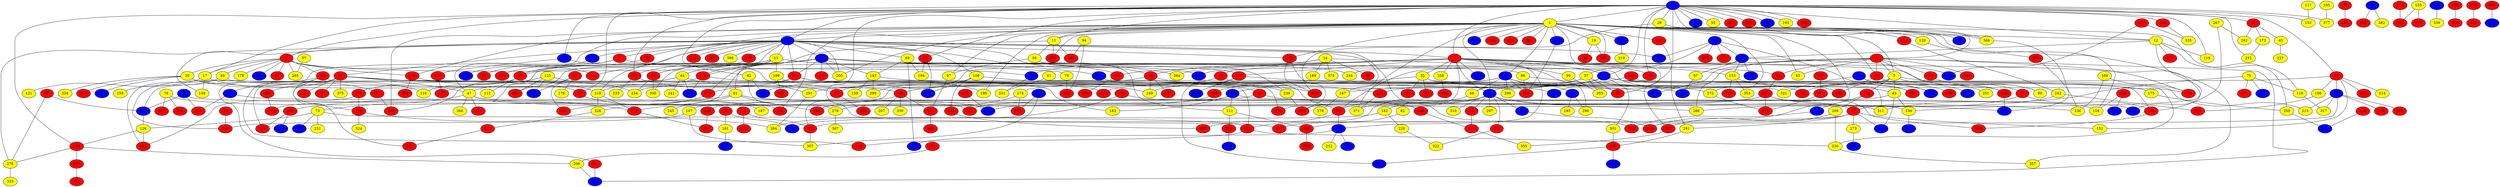 graph {
0 [style = filled fillcolor = blue];
1 [style = filled fillcolor = yellow];
2 [style = filled fillcolor = blue];
3 [style = filled fillcolor = red];
4 [style = filled fillcolor = red];
5 [style = filled fillcolor = yellow];
6 [style = filled fillcolor = red];
7 [style = filled fillcolor = red];
8 [style = filled fillcolor = blue];
9 [style = filled fillcolor = blue];
10 [style = filled fillcolor = blue];
11 [style = filled fillcolor = yellow];
12 [style = filled fillcolor = yellow];
13 [style = filled fillcolor = yellow];
14 [style = filled fillcolor = yellow];
15 [style = filled fillcolor = blue];
16 [style = filled fillcolor = blue];
17 [style = filled fillcolor = yellow];
18 [style = filled fillcolor = red];
19 [style = filled fillcolor = yellow];
20 [style = filled fillcolor = red];
21 [style = filled fillcolor = red];
22 [style = filled fillcolor = red];
23 [style = filled fillcolor = red];
24 [style = filled fillcolor = red];
25 [style = filled fillcolor = red];
26 [style = filled fillcolor = blue];
27 [style = filled fillcolor = blue];
28 [style = filled fillcolor = blue];
29 [style = filled fillcolor = yellow];
30 [style = filled fillcolor = yellow];
31 [style = filled fillcolor = red];
32 [style = filled fillcolor = blue];
33 [style = filled fillcolor = red];
34 [style = filled fillcolor = red];
35 [style = filled fillcolor = yellow];
36 [style = filled fillcolor = red];
37 [style = filled fillcolor = yellow];
38 [style = filled fillcolor = blue];
39 [style = filled fillcolor = red];
40 [style = filled fillcolor = yellow];
41 [style = filled fillcolor = yellow];
42 [style = filled fillcolor = yellow];
43 [style = filled fillcolor = yellow];
44 [style = filled fillcolor = yellow];
45 [style = filled fillcolor = yellow];
46 [style = filled fillcolor = red];
47 [style = filled fillcolor = yellow];
48 [style = filled fillcolor = blue];
49 [style = filled fillcolor = red];
50 [style = filled fillcolor = red];
51 [style = filled fillcolor = red];
52 [style = filled fillcolor = red];
53 [style = filled fillcolor = red];
54 [style = filled fillcolor = red];
55 [style = filled fillcolor = yellow];
56 [style = filled fillcolor = yellow];
57 [style = filled fillcolor = yellow];
58 [style = filled fillcolor = red];
59 [style = filled fillcolor = red];
60 [style = filled fillcolor = blue];
61 [style = filled fillcolor = yellow];
62 [style = filled fillcolor = red];
63 [style = filled fillcolor = red];
64 [style = filled fillcolor = blue];
65 [style = filled fillcolor = yellow];
66 [style = filled fillcolor = yellow];
67 [style = filled fillcolor = red];
68 [style = filled fillcolor = red];
69 [style = filled fillcolor = yellow];
70 [style = filled fillcolor = red];
71 [style = filled fillcolor = red];
72 [style = filled fillcolor = red];
73 [style = filled fillcolor = yellow];
74 [style = filled fillcolor = red];
75 [style = filled fillcolor = yellow];
76 [style = filled fillcolor = yellow];
77 [style = filled fillcolor = red];
78 [style = filled fillcolor = blue];
79 [style = filled fillcolor = yellow];
80 [style = filled fillcolor = blue];
81 [style = filled fillcolor = red];
82 [style = filled fillcolor = yellow];
83 [style = filled fillcolor = blue];
84 [style = filled fillcolor = red];
85 [style = filled fillcolor = red];
86 [style = filled fillcolor = yellow];
87 [style = filled fillcolor = yellow];
88 [style = filled fillcolor = red];
89 [style = filled fillcolor = red];
90 [style = filled fillcolor = yellow];
91 [style = filled fillcolor = red];
92 [style = filled fillcolor = red];
93 [style = filled fillcolor = red];
94 [style = filled fillcolor = yellow];
95 [style = filled fillcolor = red];
96 [style = filled fillcolor = blue];
97 [style = filled fillcolor = yellow];
98 [style = filled fillcolor = red];
99 [style = filled fillcolor = yellow];
100 [style = filled fillcolor = blue];
101 [style = filled fillcolor = red];
102 [style = filled fillcolor = red];
103 [style = filled fillcolor = blue];
104 [style = filled fillcolor = blue];
105 [style = filled fillcolor = yellow];
106 [style = filled fillcolor = red];
107 [style = filled fillcolor = yellow];
108 [style = filled fillcolor = yellow];
109 [style = filled fillcolor = red];
110 [style = filled fillcolor = yellow];
111 [style = filled fillcolor = yellow];
112 [style = filled fillcolor = yellow];
113 [style = filled fillcolor = red];
114 [style = filled fillcolor = red];
115 [style = filled fillcolor = red];
116 [style = filled fillcolor = yellow];
117 [style = filled fillcolor = yellow];
118 [style = filled fillcolor = yellow];
119 [style = filled fillcolor = red];
120 [style = filled fillcolor = yellow];
121 [style = filled fillcolor = yellow];
122 [style = filled fillcolor = red];
123 [style = filled fillcolor = yellow];
124 [style = filled fillcolor = blue];
125 [style = filled fillcolor = blue];
126 [style = filled fillcolor = yellow];
127 [style = filled fillcolor = red];
128 [style = filled fillcolor = red];
129 [style = filled fillcolor = red];
130 [style = filled fillcolor = red];
131 [style = filled fillcolor = red];
132 [style = filled fillcolor = yellow];
133 [style = filled fillcolor = blue];
134 [style = filled fillcolor = red];
135 [style = filled fillcolor = red];
136 [style = filled fillcolor = yellow];
137 [style = filled fillcolor = blue];
138 [style = filled fillcolor = blue];
139 [style = filled fillcolor = red];
140 [style = filled fillcolor = red];
141 [style = filled fillcolor = yellow];
142 [style = filled fillcolor = red];
143 [style = filled fillcolor = yellow];
144 [style = filled fillcolor = red];
145 [style = filled fillcolor = red];
146 [style = filled fillcolor = red];
147 [style = filled fillcolor = red];
148 [style = filled fillcolor = red];
149 [style = filled fillcolor = yellow];
150 [style = filled fillcolor = red];
151 [style = filled fillcolor = red];
152 [style = filled fillcolor = yellow];
153 [style = filled fillcolor = yellow];
154 [style = filled fillcolor = red];
155 [style = filled fillcolor = yellow];
156 [style = filled fillcolor = red];
157 [style = filled fillcolor = red];
158 [style = filled fillcolor = yellow];
159 [style = filled fillcolor = yellow];
160 [style = filled fillcolor = blue];
161 [style = filled fillcolor = red];
162 [style = filled fillcolor = blue];
163 [style = filled fillcolor = blue];
164 [style = filled fillcolor = red];
165 [style = filled fillcolor = red];
166 [style = filled fillcolor = yellow];
167 [style = filled fillcolor = yellow];
168 [style = filled fillcolor = red];
169 [style = filled fillcolor = yellow];
170 [style = filled fillcolor = blue];
171 [style = filled fillcolor = red];
172 [style = filled fillcolor = yellow];
173 [style = filled fillcolor = red];
174 [style = filled fillcolor = yellow];
175 [style = filled fillcolor = yellow];
176 [style = filled fillcolor = yellow];
177 [style = filled fillcolor = red];
178 [style = filled fillcolor = yellow];
179 [style = filled fillcolor = red];
180 [style = filled fillcolor = red];
181 [style = filled fillcolor = yellow];
182 [style = filled fillcolor = yellow];
183 [style = filled fillcolor = yellow];
184 [style = filled fillcolor = red];
185 [style = filled fillcolor = yellow];
186 [style = filled fillcolor = red];
187 [style = filled fillcolor = yellow];
188 [style = filled fillcolor = red];
189 [style = filled fillcolor = yellow];
190 [style = filled fillcolor = red];
191 [style = filled fillcolor = red];
192 [style = filled fillcolor = blue];
193 [style = filled fillcolor = yellow];
194 [style = filled fillcolor = yellow];
195 [style = filled fillcolor = red];
196 [style = filled fillcolor = blue];
197 [style = filled fillcolor = red];
198 [style = filled fillcolor = yellow];
199 [style = filled fillcolor = yellow];
200 [style = filled fillcolor = red];
201 [style = filled fillcolor = blue];
202 [style = filled fillcolor = red];
203 [style = filled fillcolor = yellow];
204 [style = filled fillcolor = red];
205 [style = filled fillcolor = yellow];
206 [style = filled fillcolor = yellow];
207 [style = filled fillcolor = yellow];
208 [style = filled fillcolor = red];
209 [style = filled fillcolor = yellow];
210 [style = filled fillcolor = blue];
211 [style = filled fillcolor = red];
212 [style = filled fillcolor = yellow];
213 [style = filled fillcolor = red];
214 [style = filled fillcolor = red];
215 [style = filled fillcolor = yellow];
216 [style = filled fillcolor = red];
217 [style = filled fillcolor = red];
218 [style = filled fillcolor = yellow];
219 [style = filled fillcolor = red];
220 [style = filled fillcolor = yellow];
221 [style = filled fillcolor = blue];
222 [style = filled fillcolor = blue];
223 [style = filled fillcolor = red];
224 [style = filled fillcolor = red];
225 [style = filled fillcolor = red];
226 [style = filled fillcolor = red];
227 [style = filled fillcolor = yellow];
228 [style = filled fillcolor = blue];
229 [style = filled fillcolor = blue];
230 [style = filled fillcolor = yellow];
231 [style = filled fillcolor = yellow];
232 [style = filled fillcolor = yellow];
233 [style = filled fillcolor = blue];
234 [style = filled fillcolor = yellow];
235 [style = filled fillcolor = yellow];
236 [style = filled fillcolor = red];
237 [style = filled fillcolor = red];
238 [style = filled fillcolor = red];
239 [style = filled fillcolor = yellow];
240 [style = filled fillcolor = red];
241 [style = filled fillcolor = red];
242 [style = filled fillcolor = yellow];
243 [style = filled fillcolor = red];
244 [style = filled fillcolor = yellow];
245 [style = filled fillcolor = yellow];
246 [style = filled fillcolor = red];
247 [style = filled fillcolor = blue];
248 [style = filled fillcolor = red];
249 [style = filled fillcolor = yellow];
250 [style = filled fillcolor = yellow];
251 [style = filled fillcolor = yellow];
252 [style = filled fillcolor = red];
253 [style = filled fillcolor = red];
254 [style = filled fillcolor = red];
255 [style = filled fillcolor = red];
256 [style = filled fillcolor = blue];
257 [style = filled fillcolor = red];
258 [style = filled fillcolor = yellow];
259 [style = filled fillcolor = yellow];
260 [style = filled fillcolor = yellow];
261 [style = filled fillcolor = blue];
262 [style = filled fillcolor = red];
263 [style = filled fillcolor = red];
264 [style = filled fillcolor = yellow];
265 [style = filled fillcolor = yellow];
266 [style = filled fillcolor = red];
267 [style = filled fillcolor = yellow];
268 [style = filled fillcolor = red];
269 [style = filled fillcolor = blue];
270 [style = filled fillcolor = red];
271 [style = filled fillcolor = blue];
272 [style = filled fillcolor = yellow];
273 [style = filled fillcolor = yellow];
274 [style = filled fillcolor = blue];
275 [style = filled fillcolor = red];
276 [style = filled fillcolor = yellow];
277 [style = filled fillcolor = red];
278 [style = filled fillcolor = yellow];
279 [style = filled fillcolor = yellow];
280 [style = filled fillcolor = red];
281 [style = filled fillcolor = yellow];
282 [style = filled fillcolor = yellow];
283 [style = filled fillcolor = blue];
284 [style = filled fillcolor = blue];
285 [style = filled fillcolor = red];
286 [style = filled fillcolor = yellow];
287 [style = filled fillcolor = red];
288 [style = filled fillcolor = red];
289 [style = filled fillcolor = red];
290 [style = filled fillcolor = blue];
291 [style = filled fillcolor = yellow];
292 [style = filled fillcolor = red];
293 [style = filled fillcolor = red];
294 [style = filled fillcolor = blue];
295 [style = filled fillcolor = red];
296 [style = filled fillcolor = yellow];
297 [style = filled fillcolor = yellow];
298 [style = filled fillcolor = yellow];
299 [style = filled fillcolor = yellow];
300 [style = filled fillcolor = yellow];
301 [style = filled fillcolor = yellow];
302 [style = filled fillcolor = red];
303 [style = filled fillcolor = blue];
304 [style = filled fillcolor = red];
305 [style = filled fillcolor = blue];
306 [style = filled fillcolor = red];
307 [style = filled fillcolor = yellow];
308 [style = filled fillcolor = red];
309 [style = filled fillcolor = blue];
310 [style = filled fillcolor = yellow];
311 [style = filled fillcolor = yellow];
312 [style = filled fillcolor = red];
313 [style = filled fillcolor = red];
314 [style = filled fillcolor = yellow];
315 [style = filled fillcolor = red];
316 [style = filled fillcolor = red];
317 [style = filled fillcolor = yellow];
318 [style = filled fillcolor = blue];
319 [style = filled fillcolor = yellow];
320 [style = filled fillcolor = red];
321 [style = filled fillcolor = yellow];
322 [style = filled fillcolor = yellow];
323 [style = filled fillcolor = red];
324 [style = filled fillcolor = yellow];
325 [style = filled fillcolor = red];
326 [style = filled fillcolor = yellow];
327 [style = filled fillcolor = red];
328 [style = filled fillcolor = blue];
329 [style = filled fillcolor = red];
330 [style = filled fillcolor = yellow];
331 [style = filled fillcolor = yellow];
332 [style = filled fillcolor = red];
333 [style = filled fillcolor = yellow];
334 [style = filled fillcolor = yellow];
335 [style = filled fillcolor = yellow];
336 [style = filled fillcolor = yellow];
337 [style = filled fillcolor = red];
338 [style = filled fillcolor = red];
339 [style = filled fillcolor = yellow];
340 [style = filled fillcolor = blue];
341 [style = filled fillcolor = red];
342 [style = filled fillcolor = red];
343 [style = filled fillcolor = red];
344 [style = filled fillcolor = red];
345 [style = filled fillcolor = red];
346 [style = filled fillcolor = blue];
347 [style = filled fillcolor = red];
348 [style = filled fillcolor = red];
349 [style = filled fillcolor = red];
350 [style = filled fillcolor = red];
351 [style = filled fillcolor = red];
352 [style = filled fillcolor = red];
353 [style = filled fillcolor = yellow];
354 [style = filled fillcolor = red];
355 [style = filled fillcolor = yellow];
356 [style = filled fillcolor = blue];
357 [style = filled fillcolor = yellow];
358 [style = filled fillcolor = red];
359 [style = filled fillcolor = red];
360 [style = filled fillcolor = red];
361 [style = filled fillcolor = blue];
362 [style = filled fillcolor = red];
363 [style = filled fillcolor = blue];
364 [style = filled fillcolor = red];
365 [style = filled fillcolor = red];
366 [style = filled fillcolor = yellow];
367 [style = filled fillcolor = yellow];
368 [style = filled fillcolor = blue];
369 [style = filled fillcolor = red];
370 [style = filled fillcolor = red];
371 [style = filled fillcolor = yellow];
372 [style = filled fillcolor = blue];
373 [style = filled fillcolor = blue];
374 [style = filled fillcolor = yellow];
375 [style = filled fillcolor = yellow];
376 [style = filled fillcolor = red];
377 [style = filled fillcolor = yellow];
378 [style = filled fillcolor = blue];
379 [style = filled fillcolor = red];
380 [style = filled fillcolor = red];
381 [style = filled fillcolor = red];
382 [style = filled fillcolor = yellow];
383 [style = filled fillcolor = red];
384 [style = filled fillcolor = yellow];
385 [style = filled fillcolor = blue];
386 [style = filled fillcolor = yellow];
387 [style = filled fillcolor = blue];
388 [style = filled fillcolor = blue];
389 [style = filled fillcolor = blue];
390 [style = filled fillcolor = red];
391 [style = filled fillcolor = blue];
0 -- 4;
0 -- 3;
0 -- 2;
0 -- 1;
0 -- 6;
0 -- 10;
0 -- 11;
0 -- 12;
0 -- 17;
0 -- 20;
0 -- 26;
0 -- 29;
0 -- 42;
0 -- 50;
0 -- 55;
0 -- 58;
0 -- 59;
0 -- 67;
0 -- 85;
0 -- 92;
0 -- 118;
0 -- 125;
0 -- 138;
0 -- 145;
0 -- 151;
0 -- 152;
0 -- 154;
0 -- 184;
0 -- 193;
0 -- 232;
0 -- 252;
0 -- 376;
0 -- 377;
1 -- 2;
1 -- 5;
1 -- 8;
1 -- 11;
1 -- 12;
1 -- 15;
1 -- 19;
1 -- 47;
1 -- 54;
1 -- 64;
1 -- 65;
1 -- 70;
1 -- 97;
1 -- 102;
1 -- 116;
1 -- 120;
1 -- 135;
1 -- 144;
1 -- 150;
1 -- 158;
1 -- 161;
1 -- 164;
1 -- 165;
1 -- 199;
1 -- 205;
1 -- 238;
1 -- 248;
1 -- 272;
1 -- 274;
1 -- 288;
1 -- 303;
1 -- 327;
1 -- 350;
1 -- 357;
1 -- 360;
1 -- 366;
1 -- 371;
2 -- 3;
2 -- 6;
2 -- 7;
2 -- 13;
2 -- 16;
2 -- 21;
2 -- 31;
2 -- 46;
2 -- 53;
2 -- 69;
2 -- 102;
2 -- 104;
2 -- 108;
2 -- 111;
2 -- 114;
2 -- 119;
2 -- 149;
2 -- 167;
2 -- 191;
2 -- 205;
2 -- 223;
2 -- 266;
2 -- 276;
2 -- 308;
2 -- 386;
2 -- 388;
3 -- 10;
3 -- 15;
3 -- 18;
3 -- 23;
3 -- 35;
3 -- 53;
3 -- 72;
3 -- 90;
3 -- 93;
3 -- 99;
3 -- 101;
3 -- 145;
3 -- 153;
3 -- 170;
3 -- 228;
3 -- 258;
3 -- 264;
3 -- 296;
3 -- 371;
4 -- 5;
4 -- 23;
4 -- 39;
4 -- 49;
4 -- 65;
4 -- 70;
4 -- 129;
4 -- 210;
4 -- 243;
4 -- 244;
4 -- 286;
4 -- 356;
4 -- 364;
5 -- 43;
5 -- 71;
5 -- 179;
5 -- 215;
5 -- 219;
5 -- 345;
6 -- 17;
6 -- 30;
6 -- 40;
6 -- 54;
6 -- 62;
6 -- 81;
6 -- 135;
6 -- 178;
6 -- 261;
6 -- 265;
6 -- 389;
7 -- 80;
7 -- 88;
7 -- 91;
8 -- 32;
8 -- 43;
8 -- 66;
8 -- 68;
8 -- 174;
8 -- 295;
8 -- 298;
9 -- 37;
9 -- 38;
9 -- 173;
9 -- 253;
9 -- 287;
9 -- 388;
10 -- 15;
10 -- 66;
10 -- 109;
10 -- 167;
10 -- 168;
10 -- 175;
10 -- 249;
10 -- 253;
10 -- 301;
10 -- 311;
11 -- 56;
11 -- 280;
11 -- 326;
11 -- 350;
12 -- 38;
12 -- 118;
12 -- 136;
12 -- 250;
12 -- 379;
13 -- 59;
13 -- 61;
13 -- 93;
13 -- 98;
13 -- 114;
13 -- 192;
13 -- 198;
13 -- 270;
14 -- 46;
14 -- 80;
14 -- 89;
14 -- 168;
14 -- 189;
14 -- 374;
15 -- 22;
15 -- 34;
15 -- 39;
15 -- 60;
15 -- 77;
15 -- 182;
15 -- 271;
15 -- 297;
15 -- 310;
15 -- 311;
16 -- 31;
16 -- 33;
16 -- 44;
16 -- 53;
16 -- 79;
16 -- 86;
16 -- 98;
16 -- 101;
16 -- 143;
16 -- 195;
16 -- 204;
16 -- 205;
16 -- 244;
16 -- 264;
16 -- 275;
16 -- 300;
17 -- 110;
17 -- 121;
17 -- 122;
17 -- 149;
18 -- 39;
18 -- 291;
19 -- 156;
19 -- 360;
20 -- 45;
20 -- 172;
20 -- 282;
21 -- 47;
21 -- 52;
21 -- 58;
21 -- 134;
21 -- 177;
21 -- 186;
21 -- 224;
21 -- 272;
21 -- 321;
21 -- 342;
21 -- 375;
22 -- 322;
23 -- 190;
24 -- 214;
25 -- 181;
25 -- 340;
27 -- 268;
27 -- 318;
27 -- 321;
28 -- 103;
28 -- 286;
28 -- 381;
29 -- 78;
29 -- 349;
30 -- 147;
30 -- 219;
30 -- 334;
30 -- 344;
30 -- 363;
31 -- 47;
31 -- 63;
31 -- 183;
31 -- 270;
32 -- 185;
32 -- 296;
34 -- 316;
35 -- 48;
35 -- 129;
35 -- 243;
35 -- 254;
35 -- 352;
36 -- 285;
37 -- 92;
37 -- 131;
37 -- 203;
37 -- 234;
37 -- 345;
38 -- 87;
38 -- 153;
38 -- 201;
38 -- 305;
38 -- 389;
39 -- 170;
39 -- 380;
40 -- 92;
40 -- 142;
40 -- 259;
41 -- 331;
42 -- 233;
42 -- 278;
43 -- 136;
43 -- 323;
43 -- 372;
44 -- 103;
44 -- 106;
44 -- 141;
44 -- 222;
44 -- 249;
45 -- 227;
46 -- 131;
46 -- 233;
46 -- 237;
46 -- 249;
47 -- 73;
47 -- 136;
47 -- 158;
47 -- 260;
47 -- 313;
48 -- 107;
48 -- 111;
48 -- 183;
48 -- 284;
49 -- 90;
50 -- 83;
50 -- 132;
50 -- 166;
50 -- 241;
50 -- 275;
50 -- 314;
51 -- 103;
51 -- 276;
53 -- 110;
53 -- 112;
56 -- 97;
56 -- 239;
57 -- 265;
58 -- 187;
59 -- 72;
59 -- 235;
60 -- 238;
61 -- 188;
61 -- 202;
61 -- 208;
61 -- 240;
61 -- 245;
61 -- 271;
62 -- 68;
62 -- 100;
62 -- 139;
62 -- 214;
63 -- 148;
63 -- 373;
66 -- 122;
67 -- 160;
67 -- 194;
68 -- 84;
68 -- 207;
68 -- 211;
68 -- 330;
69 -- 143;
69 -- 194;
69 -- 247;
70 -- 195;
70 -- 251;
70 -- 361;
71 -- 77;
71 -- 168;
72 -- 236;
73 -- 122;
73 -- 126;
73 -- 133;
73 -- 231;
74 -- 84;
74 -- 293;
75 -- 116;
75 -- 137;
75 -- 311;
75 -- 337;
76 -- 257;
76 -- 325;
76 -- 359;
77 -- 84;
77 -- 132;
77 -- 151;
77 -- 273;
77 -- 281;
77 -- 372;
79 -- 262;
80 -- 331;
82 -- 304;
83 -- 215;
83 -- 238;
83 -- 246;
83 -- 317;
83 -- 338;
84 -- 307;
86 -- 163;
86 -- 295;
87 -- 163;
91 -- 210;
93 -- 390;
94 -- 262;
94 -- 280;
95 -- 176;
95 -- 196;
95 -- 320;
96 -- 365;
96 -- 382;
97 -- 211;
98 -- 234;
98 -- 300;
99 -- 203;
100 -- 150;
100 -- 381;
101 -- 346;
101 -- 356;
101 -- 385;
102 -- 323;
102 -- 349;
103 -- 126;
104 -- 162;
105 -- 377;
106 -- 139;
106 -- 142;
107 -- 214;
107 -- 307;
108 -- 160;
108 -- 255;
108 -- 299;
108 -- 370;
109 -- 188;
111 -- 292;
111 -- 304;
113 -- 271;
114 -- 218;
114 -- 222;
114 -- 349;
115 -- 263;
116 -- 317;
117 -- 152;
119 -- 218;
120 -- 289;
122 -- 134;
122 -- 230;
123 -- 196;
123 -- 197;
123 -- 204;
123 -- 234;
123 -- 248;
124 -- 339;
125 -- 128;
125 -- 291;
126 -- 142;
126 -- 154;
127 -- 217;
128 -- 197;
129 -- 373;
130 -- 240;
130 -- 384;
131 -- 371;
135 -- 218;
135 -- 358;
136 -- 368;
139 -- 324;
139 -- 384;
140 -- 200;
143 -- 159;
143 -- 221;
143 -- 299;
146 -- 158;
146 -- 269;
147 -- 248;
148 -- 329;
153 -- 213;
153 -- 318;
153 -- 353;
154 -- 206;
154 -- 276;
154 -- 277;
155 -- 263;
155 -- 315;
157 -- 201;
157 -- 335;
161 -- 281;
164 -- 242;
166 -- 341;
167 -- 279;
168 -- 348;
169 -- 243;
169 -- 336;
170 -- 212;
170 -- 247;
170 -- 378;
171 -- 206;
172 -- 232;
174 -- 278;
174 -- 302;
175 -- 250;
179 -- 209;
179 -- 256;
180 -- 221;
180 -- 230;
181 -- 229;
182 -- 220;
182 -- 340;
184 -- 335;
186 -- 202;
190 -- 325;
190 -- 336;
190 -- 348;
190 -- 351;
190 -- 370;
191 -- 225;
192 -- 239;
198 -- 199;
198 -- 347;
206 -- 210;
208 -- 224;
208 -- 283;
209 -- 230;
209 -- 327;
211 -- 362;
216 -- 387;
217 -- 351;
218 -- 275;
218 -- 326;
220 -- 322;
226 -- 343;
230 -- 357;
239 -- 323;
240 -- 316;
242 -- 286;
242 -- 341;
250 -- 387;
252 -- 366;
255 -- 380;
256 -- 308;
258 -- 354;
267 -- 282;
267 -- 284;
270 -- 320;
272 -- 351;
273 -- 294;
274 -- 295;
275 -- 329;
276 -- 333;
277 -- 312;
278 -- 367;
281 -- 306;
289 -- 336;
290 -- 302;
290 -- 307;
291 -- 384;
292 -- 309;
301 -- 306;
303 -- 319;
304 -- 383;
306 -- 328;
306 -- 385;
316 -- 355;
326 -- 332;
327 -- 355;
332 -- 342;
366 -- 373;
369 -- 391;
}
